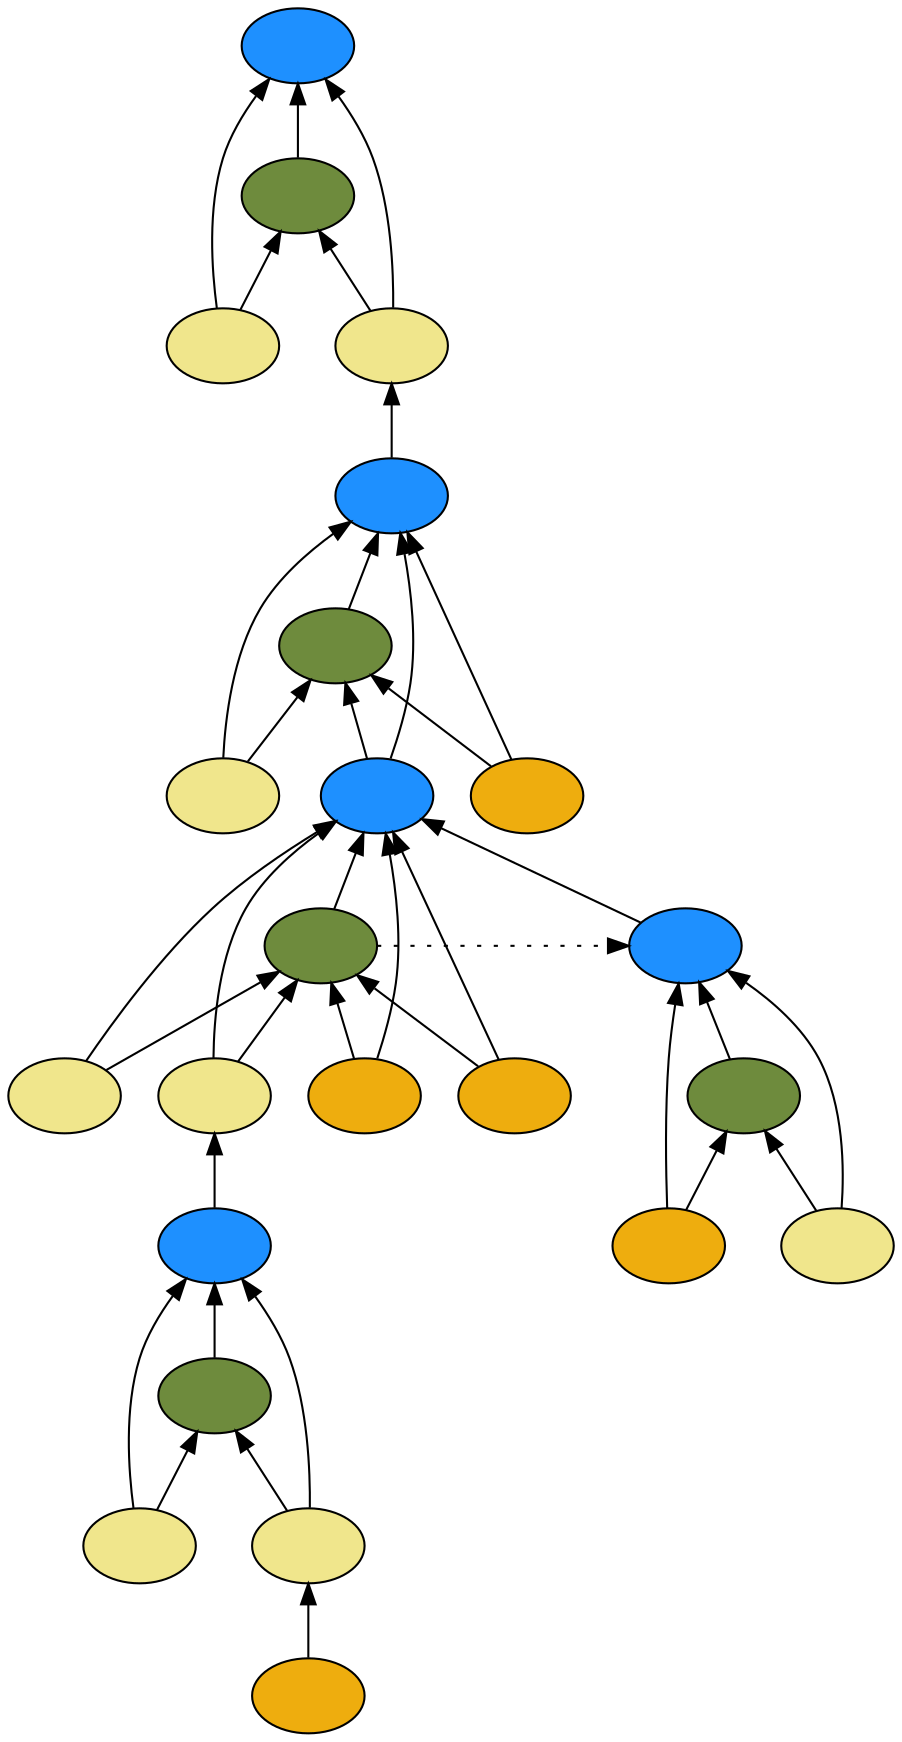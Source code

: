 digraph {
rankdir=BT
fontsize=24
subgraph clster1 {
subgraph clster2 {
"49603280"["fillcolor"="darkgoldenrod2" "fontsize"="24" "label"="" "shape"="ellipse" "style"="filled" ]
}

subgraph clster3 {
"49578432"["fillcolor"="dodgerblue" "fontsize"="24" "label"="" "shape"="ellipse" "style"="filled" ]
"49548896"["fillcolor"="darkolivegreen4" "fontsize"="24" "label"="" "shape"="ellipse" "style"="filled" ]
"57660304"["fillcolor"="khaki" "fontsize"="24" "label"="" "shape"="ellipse" "style"="filled" ]
"52681840"["fillcolor"="khaki" "fontsize"="24" "label"="" "shape"="ellipse" "style"="filled" ]
}

subgraph clster4 {
"52397680"["fillcolor"="dodgerblue" "fontsize"="24" "label"="" "shape"="ellipse" "style"="filled" ]
"50247536"["fillcolor"="darkolivegreen4" "fontsize"="24" "label"="" "shape"="ellipse" "style"="filled" ]
"53333456"["fillcolor"="khaki" "fontsize"="24" "label"="" "shape"="ellipse" "style"="filled" ]
"53215552"["fillcolor"="dodgerblue" "fontsize"="24" "label"="" "shape"="ellipse" "style"="filled" ]
"53080080"["fillcolor"="darkolivegreen4" "fontsize"="24" "label"="" "shape"="ellipse" "style"="filled" ]
"57253040"["fillcolor"="khaki" "fontsize"="24" "label"="" "shape"="ellipse" "style"="filled" ]
"48783584"["fillcolor"="khaki" "fontsize"="24" "label"="" "shape"="ellipse" "style"="filled" ]
"50481568"["fillcolor"="darkgoldenrod2" "fontsize"="24" "label"="" "shape"="ellipse" "style"="filled" ]
"53080768"["fillcolor"="darkgoldenrod2" "fontsize"="24" "label"="" "shape"="ellipse" "style"="filled" ]
"55107072"["fillcolor"="darkgoldenrod2" "fontsize"="24" "label"="" "shape"="ellipse" "style"="filled" ]
}

subgraph clster5 {
"53296304"["fillcolor"="dodgerblue" "fontsize"="24" "label"="" "shape"="ellipse" "style"="filled" ]
"58648144"["fillcolor"="darkolivegreen4" "fontsize"="24" "label"="" "shape"="ellipse" "style"="filled" ]
"52404240"["fillcolor"="khaki" "fontsize"="24" "label"="" "shape"="ellipse" "style"="filled" ]
"49620848"["fillcolor"="khaki" "fontsize"="24" "label"="" "shape"="ellipse" "style"="filled" ]
}

}

subgraph clster6 {
"54608032"["fillcolor"="dodgerblue" "fontsize"="24" "label"="" "shape"="ellipse" "style"="filled" ]
"55036928"["fillcolor"="darkolivegreen4" "fontsize"="24" "label"="" "shape"="ellipse" "style"="filled" ]
"53085776"["fillcolor"="khaki" "fontsize"="24" "label"="" "shape"="ellipse" "style"="filled" ]
"58183536"["fillcolor"="darkgoldenrod2" "fontsize"="24" "label"="" "shape"="ellipse" "style"="filled" ]
}

"57660304" -> "49578432"["arrowhead"="normal" "color"="black" "constraint"="true" "style"="solid" ]
"57660304" -> "49548896"["arrowhead"="normal" "color"="black" "constraint"="true" "style"="solid" ]
"52681840" -> "49578432"["arrowhead"="normal" "color"="black" "constraint"="true" "style"="solid" ]
"52681840" -> "49548896"["arrowhead"="normal" "color"="black" "constraint"="true" "style"="solid" ]
"49603280" -> "52681840"["arrowhead"="normal" "color"="black" "constraint"="true" "style"="solid" ]
"49548896" -> "49578432"["arrowhead"="normal" "color"="black" "constraint"="true" "style"="solid" ]
"53333456" -> "52397680"["arrowhead"="normal" "color"="black" "constraint"="true" "style"="solid" ]
"53333456" -> "50247536"["arrowhead"="normal" "color"="black" "constraint"="true" "style"="solid" ]
"53215552" -> "52397680"["arrowhead"="normal" "color"="black" "constraint"="true" "style"="solid" ]
"53215552" -> "50247536"["arrowhead"="normal" "color"="black" "constraint"="true" "style"="solid" ]
"57253040" -> "53215552"["arrowhead"="normal" "color"="black" "constraint"="true" "style"="solid" ]
"57253040" -> "53080080"["arrowhead"="normal" "color"="black" "constraint"="true" "style"="solid" ]
"48783584" -> "53215552"["arrowhead"="normal" "color"="black" "constraint"="true" "style"="solid" ]
"48783584" -> "53080080"["arrowhead"="normal" "color"="black" "constraint"="true" "style"="solid" ]
"49578432" -> "48783584"["arrowhead"="normal" "color"="black" "constraint"="true" "style"="solid" ]
"50481568" -> "53215552"["arrowhead"="normal" "color"="black" "constraint"="true" "style"="solid" ]
"50481568" -> "53080080"["arrowhead"="normal" "color"="black" "constraint"="true" "style"="solid" ]
"53080768" -> "53215552"["arrowhead"="normal" "color"="black" "constraint"="true" "style"="solid" ]
"53080768" -> "53080080"["arrowhead"="normal" "color"="black" "constraint"="true" "style"="solid" ]
"53080080" -> "53215552"["arrowhead"="normal" "color"="black" "constraint"="true" "style"="solid" ]
"54608032" -> "53215552"["arrowhead"="normal" "color"="black" "constraint"="true" "style"="solid" ]
"53080080" -> "54608032"["arrowhead"="normal" "color"="black" "constraint"="false" "style"="dotted" ]
"55107072" -> "52397680"["arrowhead"="normal" "color"="black" "constraint"="true" "style"="solid" ]
"55107072" -> "50247536"["arrowhead"="normal" "color"="black" "constraint"="true" "style"="solid" ]
"50247536" -> "52397680"["arrowhead"="normal" "color"="black" "constraint"="true" "style"="solid" ]
"52404240" -> "53296304"["arrowhead"="normal" "color"="black" "constraint"="true" "style"="solid" ]
"52404240" -> "58648144"["arrowhead"="normal" "color"="black" "constraint"="true" "style"="solid" ]
"49620848" -> "53296304"["arrowhead"="normal" "color"="black" "constraint"="true" "style"="solid" ]
"49620848" -> "58648144"["arrowhead"="normal" "color"="black" "constraint"="true" "style"="solid" ]
"52397680" -> "49620848"["arrowhead"="normal" "color"="black" "constraint"="true" "style"="solid" ]
"58648144" -> "53296304"["arrowhead"="normal" "color"="black" "constraint"="true" "style"="solid" ]
"53085776" -> "54608032"["arrowhead"="normal" "color"="black" "constraint"="true" "style"="solid" ]
"53085776" -> "55036928"["arrowhead"="normal" "color"="black" "constraint"="true" "style"="solid" ]
"58183536" -> "54608032"["arrowhead"="normal" "color"="black" "constraint"="true" "style"="solid" ]
"58183536" -> "55036928"["arrowhead"="normal" "color"="black" "constraint"="true" "style"="solid" ]
"55036928" -> "54608032"["arrowhead"="normal" "color"="black" "constraint"="true" "style"="solid" ]

}